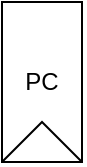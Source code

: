 <mxfile version="24.7.5">
  <diagram name="第 1 页" id="huckOj3Etd9BhcJPRhfS">
    <mxGraphModel dx="333" dy="192" grid="1" gridSize="10" guides="1" tooltips="1" connect="1" arrows="1" fold="1" page="0" pageScale="1" pageWidth="827" pageHeight="1169" math="0" shadow="0">
      <root>
        <mxCell id="0" />
        <mxCell id="1" parent="0" />
        <mxCell id="IpwRG-ULH0a4QTr6mSDf-4" value="" style="group" vertex="1" connectable="0" parent="1">
          <mxGeometry x="160" y="120" width="40" height="80" as="geometry" />
        </mxCell>
        <mxCell id="IpwRG-ULH0a4QTr6mSDf-1" value="PC" style="rounded=0;whiteSpace=wrap;html=1;" vertex="1" parent="IpwRG-ULH0a4QTr6mSDf-4">
          <mxGeometry width="40" height="80" as="geometry" />
        </mxCell>
        <mxCell id="IpwRG-ULH0a4QTr6mSDf-2" value="" style="endArrow=none;html=1;rounded=0;exitX=0;exitY=1;exitDx=0;exitDy=0;" edge="1" parent="IpwRG-ULH0a4QTr6mSDf-4" source="IpwRG-ULH0a4QTr6mSDf-1">
          <mxGeometry width="50" height="50" relative="1" as="geometry">
            <mxPoint x="20" y="80" as="sourcePoint" />
            <mxPoint x="40" y="80" as="targetPoint" />
            <Array as="points">
              <mxPoint x="20" y="60" />
            </Array>
          </mxGeometry>
        </mxCell>
      </root>
    </mxGraphModel>
  </diagram>
</mxfile>
